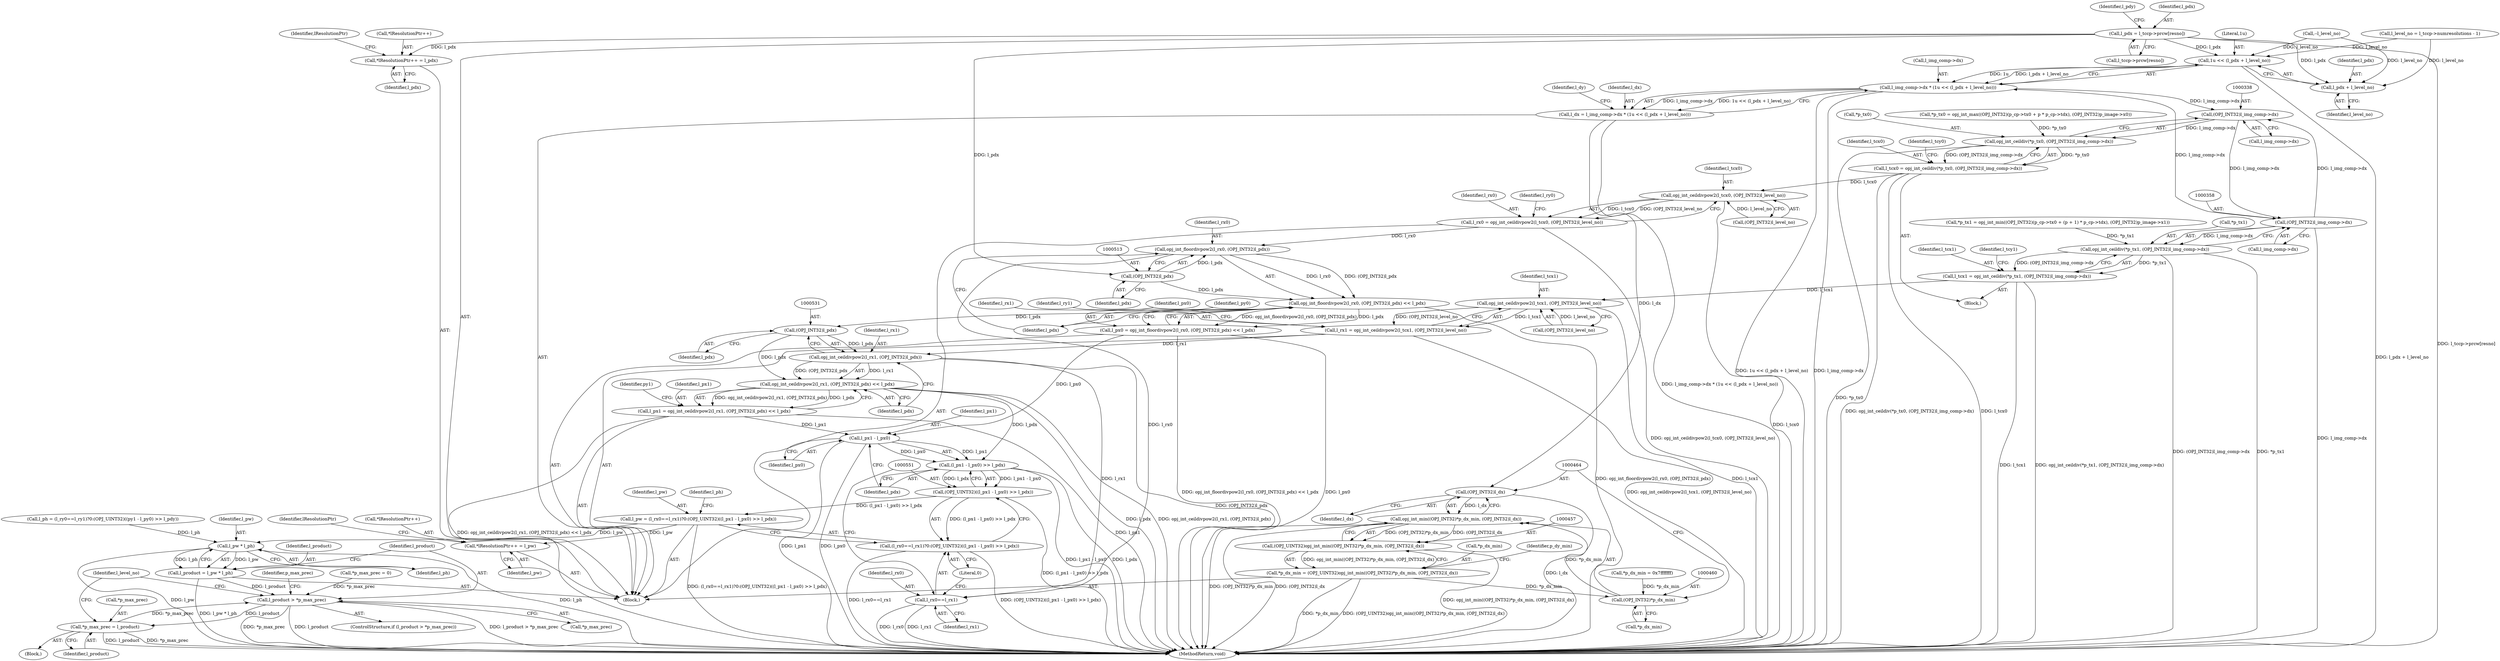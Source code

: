 digraph "0_openjpeg_5d00b719f4b93b1445e6fb4c766b9a9883c57949@array" {
"1000407" [label="(Call,l_pdx = l_tccp->prcw[resno])"];
"1000421" [label="(Call,*lResolutionPtr++ = l_pdx)"];
"1000437" [label="(Call,1u << (l_pdx + l_level_no))"];
"1000433" [label="(Call,l_img_comp->dx * (1u << (l_pdx + l_level_no)))"];
"1000337" [label="(Call,(OPJ_INT32)l_img_comp->dx)"];
"1000334" [label="(Call,opj_int_ceildiv(*p_tx0, (OPJ_INT32)l_img_comp->dx))"];
"1000332" [label="(Call,l_tcx0 = opj_int_ceildiv(*p_tx0, (OPJ_INT32)l_img_comp->dx))"];
"1000481" [label="(Call,opj_int_ceildivpow2(l_tcx0, (OPJ_INT32)l_level_no))"];
"1000479" [label="(Call,l_rx0 = opj_int_ceildivpow2(l_tcx0, (OPJ_INT32)l_level_no))"];
"1000510" [label="(Call,opj_int_floordivpow2(l_rx0, (OPJ_INT32)l_pdx))"];
"1000509" [label="(Call,opj_int_floordivpow2(l_rx0, (OPJ_INT32)l_pdx) << l_pdx)"];
"1000507" [label="(Call,l_px0 = opj_int_floordivpow2(l_rx0, (OPJ_INT32)l_pdx) << l_pdx)"];
"1000553" [label="(Call,l_px1 - l_px0)"];
"1000552" [label="(Call,(l_px1 - l_px0) >> l_pdx)"];
"1000550" [label="(Call,(OPJ_UINT32)((l_px1 - l_px0) >> l_pdx))"];
"1000543" [label="(Call,l_pw = (l_rx0==l_rx1)?0:(OPJ_UINT32)((l_px1 - l_px0) >> l_pdx))"];
"1000571" [label="(Call,*lResolutionPtr++ = l_pw)"];
"1000583" [label="(Call,l_pw * l_ph)"];
"1000581" [label="(Call,l_product = l_pw * l_ph)"];
"1000587" [label="(Call,l_product > *p_max_prec)"];
"1000592" [label="(Call,*p_max_prec = l_product)"];
"1000545" [label="(Call,(l_rx0==l_rx1)?0:(OPJ_UINT32)((l_px1 - l_px0) >> l_pdx))"];
"1000530" [label="(Call,(OPJ_INT32)l_pdx)"];
"1000528" [label="(Call,opj_int_ceildivpow2(l_rx1, (OPJ_INT32)l_pdx))"];
"1000527" [label="(Call,opj_int_ceildivpow2(l_rx1, (OPJ_INT32)l_pdx) << l_pdx)"];
"1000525" [label="(Call,l_px1 = opj_int_ceildivpow2(l_rx1, (OPJ_INT32)l_pdx) << l_pdx)"];
"1000546" [label="(Call,l_rx0==l_rx1)"];
"1000357" [label="(Call,(OPJ_INT32)l_img_comp->dx)"];
"1000354" [label="(Call,opj_int_ceildiv(*p_tx1, (OPJ_INT32)l_img_comp->dx))"];
"1000352" [label="(Call,l_tcx1 = opj_int_ceildiv(*p_tx1, (OPJ_INT32)l_img_comp->dx))"];
"1000495" [label="(Call,opj_int_ceildivpow2(l_tcx1, (OPJ_INT32)l_level_no))"];
"1000493" [label="(Call,l_rx1 = opj_int_ceildivpow2(l_tcx1, (OPJ_INT32)l_level_no))"];
"1000431" [label="(Call,l_dx = l_img_comp->dx * (1u << (l_pdx + l_level_no)))"];
"1000463" [label="(Call,(OPJ_INT32)l_dx)"];
"1000458" [label="(Call,opj_int_min((OPJ_INT32)*p_dx_min, (OPJ_INT32)l_dx))"];
"1000456" [label="(Call,(OPJ_UINT32)opj_int_min((OPJ_INT32)*p_dx_min, (OPJ_INT32)l_dx))"];
"1000453" [label="(Call,*p_dx_min = (OPJ_UINT32)opj_int_min((OPJ_INT32)*p_dx_min, (OPJ_INT32)l_dx))"];
"1000459" [label="(Call,(OPJ_INT32)*p_dx_min)"];
"1000439" [label="(Call,l_pdx + l_level_no)"];
"1000512" [label="(Call,(OPJ_INT32)l_pdx)"];
"1000533" [label="(Identifier,l_pdx)"];
"1000339" [label="(Call,l_img_comp->dx)"];
"1000546" [label="(Call,l_rx0==l_rx1)"];
"1000595" [label="(Identifier,l_product)"];
"1000404" [label="(Block,)"];
"1000495" [label="(Call,opj_int_ceildivpow2(l_tcx1, (OPJ_INT32)l_level_no))"];
"1000433" [label="(Call,l_img_comp->dx * (1u << (l_pdx + l_level_no)))"];
"1000515" [label="(Identifier,l_pdx)"];
"1000386" [label="(Call,l_level_no = l_tccp->numresolutions - 1)"];
"1000415" [label="(Identifier,l_pdy)"];
"1000549" [label="(Literal,0)"];
"1000353" [label="(Identifier,l_tcx1)"];
"1000556" [label="(Identifier,l_pdx)"];
"1000596" [label="(Call,--l_level_no)"];
"1000530" [label="(Call,(OPJ_INT32)l_pdx)"];
"1000443" [label="(Identifier,l_dy)"];
"1000583" [label="(Call,l_pw * l_ph)"];
"1000352" [label="(Call,l_tcx1 = opj_int_ceildiv(*p_tx1, (OPJ_INT32)l_img_comp->dx))"];
"1000217" [label="(Call,*p_tx1 = opj_int_min((OPJ_INT32)(p_cp->tx0 + (p + 1) * p_cp->tdx), (OPJ_INT32)p_image->x1))"];
"1000511" [label="(Identifier,l_rx0)"];
"1000359" [label="(Call,l_img_comp->dx)"];
"1000343" [label="(Identifier,l_tcy0)"];
"1000602" [label="(MethodReturn,void)"];
"1000434" [label="(Call,l_img_comp->dx)"];
"1000582" [label="(Identifier,l_product)"];
"1000465" [label="(Identifier,l_dx)"];
"1000456" [label="(Call,(OPJ_UINT32)opj_int_min((OPJ_INT32)*p_dx_min, (OPJ_INT32)l_dx))"];
"1000408" [label="(Identifier,l_pdx)"];
"1000584" [label="(Identifier,l_pw)"];
"1000512" [label="(Call,(OPJ_INT32)l_pdx)"];
"1000571" [label="(Call,*lResolutionPtr++ = l_pw)"];
"1000526" [label="(Identifier,l_px1)"];
"1000440" [label="(Identifier,l_pdx)"];
"1000483" [label="(Call,(OPJ_INT32)l_level_no)"];
"1000508" [label="(Identifier,l_px0)"];
"1000281" [label="(Call,*p_max_prec = 0)"];
"1000197" [label="(Call,*p_tx0 = opj_int_max((OPJ_INT32)(p_cp->tx0 + p * p_cp->tdx), (OPJ_INT32)p_image->x0))"];
"1000585" [label="(Identifier,l_ph)"];
"1000494" [label="(Identifier,l_rx1)"];
"1000579" [label="(Identifier,lResolutionPtr)"];
"1000493" [label="(Call,l_rx1 = opj_int_ceildivpow2(l_tcx1, (OPJ_INT32)l_level_no))"];
"1000363" [label="(Identifier,l_tcy1)"];
"1000597" [label="(Identifier,l_level_no)"];
"1000557" [label="(Call,l_ph = (l_ry0==l_ry1)?0:(OPJ_UINT32)((py1 - l_py0) >> l_pdy))"];
"1000547" [label="(Identifier,l_rx0)"];
"1000587" [label="(Call,l_product > *p_max_prec)"];
"1000552" [label="(Call,(l_px1 - l_px0) >> l_pdx)"];
"1000588" [label="(Identifier,l_product)"];
"1000545" [label="(Call,(l_rx0==l_rx1)?0:(OPJ_UINT32)((l_px1 - l_px0) >> l_pdx))"];
"1000487" [label="(Identifier,l_ry0)"];
"1000479" [label="(Call,l_rx0 = opj_int_ceildivpow2(l_tcx0, (OPJ_INT32)l_level_no))"];
"1000589" [label="(Call,*p_max_prec)"];
"1000555" [label="(Identifier,l_px0)"];
"1000480" [label="(Identifier,l_rx0)"];
"1000501" [label="(Identifier,l_ry1)"];
"1000431" [label="(Call,l_dx = l_img_comp->dx * (1u << (l_pdx + l_level_no)))"];
"1000548" [label="(Identifier,l_rx1)"];
"1000544" [label="(Identifier,l_pw)"];
"1000289" [label="(Call,*p_dx_min = 0x7fffffff)"];
"1000425" [label="(Identifier,l_pdx)"];
"1000553" [label="(Call,l_px1 - l_px0)"];
"1000458" [label="(Call,opj_int_min((OPJ_INT32)*p_dx_min, (OPJ_INT32)l_dx))"];
"1000593" [label="(Call,*p_max_prec)"];
"1000441" [label="(Identifier,l_level_no)"];
"1000591" [label="(Block,)"];
"1000332" [label="(Call,l_tcx0 = opj_int_ceildiv(*p_tx0, (OPJ_INT32)l_img_comp->dx))"];
"1000532" [label="(Identifier,l_pdx)"];
"1000507" [label="(Call,l_px0 = opj_int_floordivpow2(l_rx0, (OPJ_INT32)l_pdx) << l_pdx)"];
"1000529" [label="(Identifier,l_rx1)"];
"1000514" [label="(Identifier,l_pdx)"];
"1000429" [label="(Identifier,lResolutionPtr)"];
"1000482" [label="(Identifier,l_tcx0)"];
"1000421" [label="(Call,*lResolutionPtr++ = l_pdx)"];
"1000572" [label="(Call,*lResolutionPtr++)"];
"1000517" [label="(Identifier,l_py0)"];
"1000357" [label="(Call,(OPJ_INT32)l_img_comp->dx)"];
"1000308" [label="(Block,)"];
"1000535" [label="(Identifier,py1)"];
"1000439" [label="(Call,l_pdx + l_level_no)"];
"1000481" [label="(Call,opj_int_ceildivpow2(l_tcx0, (OPJ_INT32)l_level_no))"];
"1000586" [label="(ControlStructure,if (l_product > *p_max_prec))"];
"1000463" [label="(Call,(OPJ_INT32)l_dx)"];
"1000592" [label="(Call,*p_max_prec = l_product)"];
"1000525" [label="(Call,l_px1 = opj_int_ceildivpow2(l_rx1, (OPJ_INT32)l_pdx) << l_pdx)"];
"1000334" [label="(Call,opj_int_ceildiv(*p_tx0, (OPJ_INT32)l_img_comp->dx))"];
"1000558" [label="(Identifier,l_ph)"];
"1000355" [label="(Call,*p_tx1)"];
"1000543" [label="(Call,l_pw = (l_rx0==l_rx1)?0:(OPJ_UINT32)((l_px1 - l_px0) >> l_pdx))"];
"1000554" [label="(Identifier,l_px1)"];
"1000468" [label="(Identifier,p_dy_min)"];
"1000422" [label="(Call,*lResolutionPtr++)"];
"1000333" [label="(Identifier,l_tcx0)"];
"1000527" [label="(Call,opj_int_ceildivpow2(l_rx1, (OPJ_INT32)l_pdx) << l_pdx)"];
"1000354" [label="(Call,opj_int_ceildiv(*p_tx1, (OPJ_INT32)l_img_comp->dx))"];
"1000437" [label="(Call,1u << (l_pdx + l_level_no))"];
"1000407" [label="(Call,l_pdx = l_tccp->prcw[resno])"];
"1000509" [label="(Call,opj_int_floordivpow2(l_rx0, (OPJ_INT32)l_pdx) << l_pdx)"];
"1000454" [label="(Call,*p_dx_min)"];
"1000438" [label="(Literal,1u)"];
"1000575" [label="(Identifier,l_pw)"];
"1000432" [label="(Identifier,l_dx)"];
"1000459" [label="(Call,(OPJ_INT32)*p_dx_min)"];
"1000496" [label="(Identifier,l_tcx1)"];
"1000550" [label="(Call,(OPJ_UINT32)((l_px1 - l_px0) >> l_pdx))"];
"1000453" [label="(Call,*p_dx_min = (OPJ_UINT32)opj_int_min((OPJ_INT32)*p_dx_min, (OPJ_INT32)l_dx))"];
"1000337" [label="(Call,(OPJ_INT32)l_img_comp->dx)"];
"1000497" [label="(Call,(OPJ_INT32)l_level_no)"];
"1000335" [label="(Call,*p_tx0)"];
"1000409" [label="(Call,l_tccp->prcw[resno])"];
"1000594" [label="(Identifier,p_max_prec)"];
"1000581" [label="(Call,l_product = l_pw * l_ph)"];
"1000510" [label="(Call,opj_int_floordivpow2(l_rx0, (OPJ_INT32)l_pdx))"];
"1000461" [label="(Call,*p_dx_min)"];
"1000528" [label="(Call,opj_int_ceildivpow2(l_rx1, (OPJ_INT32)l_pdx))"];
"1000407" -> "1000404"  [label="AST: "];
"1000407" -> "1000409"  [label="CFG: "];
"1000408" -> "1000407"  [label="AST: "];
"1000409" -> "1000407"  [label="AST: "];
"1000415" -> "1000407"  [label="CFG: "];
"1000407" -> "1000602"  [label="DDG: l_tccp->prcw[resno]"];
"1000407" -> "1000421"  [label="DDG: l_pdx"];
"1000407" -> "1000437"  [label="DDG: l_pdx"];
"1000407" -> "1000439"  [label="DDG: l_pdx"];
"1000407" -> "1000512"  [label="DDG: l_pdx"];
"1000421" -> "1000404"  [label="AST: "];
"1000421" -> "1000425"  [label="CFG: "];
"1000422" -> "1000421"  [label="AST: "];
"1000425" -> "1000421"  [label="AST: "];
"1000429" -> "1000421"  [label="CFG: "];
"1000437" -> "1000433"  [label="AST: "];
"1000437" -> "1000439"  [label="CFG: "];
"1000438" -> "1000437"  [label="AST: "];
"1000439" -> "1000437"  [label="AST: "];
"1000433" -> "1000437"  [label="CFG: "];
"1000437" -> "1000602"  [label="DDG: l_pdx + l_level_no"];
"1000437" -> "1000433"  [label="DDG: 1u"];
"1000437" -> "1000433"  [label="DDG: l_pdx + l_level_no"];
"1000596" -> "1000437"  [label="DDG: l_level_no"];
"1000386" -> "1000437"  [label="DDG: l_level_no"];
"1000433" -> "1000431"  [label="AST: "];
"1000434" -> "1000433"  [label="AST: "];
"1000431" -> "1000433"  [label="CFG: "];
"1000433" -> "1000602"  [label="DDG: 1u << (l_pdx + l_level_no)"];
"1000433" -> "1000602"  [label="DDG: l_img_comp->dx"];
"1000433" -> "1000337"  [label="DDG: l_img_comp->dx"];
"1000433" -> "1000431"  [label="DDG: l_img_comp->dx"];
"1000433" -> "1000431"  [label="DDG: 1u << (l_pdx + l_level_no)"];
"1000357" -> "1000433"  [label="DDG: l_img_comp->dx"];
"1000337" -> "1000334"  [label="AST: "];
"1000337" -> "1000339"  [label="CFG: "];
"1000338" -> "1000337"  [label="AST: "];
"1000339" -> "1000337"  [label="AST: "];
"1000334" -> "1000337"  [label="CFG: "];
"1000337" -> "1000334"  [label="DDG: l_img_comp->dx"];
"1000357" -> "1000337"  [label="DDG: l_img_comp->dx"];
"1000337" -> "1000357"  [label="DDG: l_img_comp->dx"];
"1000334" -> "1000332"  [label="AST: "];
"1000335" -> "1000334"  [label="AST: "];
"1000332" -> "1000334"  [label="CFG: "];
"1000334" -> "1000602"  [label="DDG: *p_tx0"];
"1000334" -> "1000332"  [label="DDG: *p_tx0"];
"1000334" -> "1000332"  [label="DDG: (OPJ_INT32)l_img_comp->dx"];
"1000197" -> "1000334"  [label="DDG: *p_tx0"];
"1000332" -> "1000308"  [label="AST: "];
"1000333" -> "1000332"  [label="AST: "];
"1000343" -> "1000332"  [label="CFG: "];
"1000332" -> "1000602"  [label="DDG: opj_int_ceildiv(*p_tx0, (OPJ_INT32)l_img_comp->dx)"];
"1000332" -> "1000602"  [label="DDG: l_tcx0"];
"1000332" -> "1000481"  [label="DDG: l_tcx0"];
"1000481" -> "1000479"  [label="AST: "];
"1000481" -> "1000483"  [label="CFG: "];
"1000482" -> "1000481"  [label="AST: "];
"1000483" -> "1000481"  [label="AST: "];
"1000479" -> "1000481"  [label="CFG: "];
"1000481" -> "1000602"  [label="DDG: l_tcx0"];
"1000481" -> "1000479"  [label="DDG: l_tcx0"];
"1000481" -> "1000479"  [label="DDG: (OPJ_INT32)l_level_no"];
"1000483" -> "1000481"  [label="DDG: l_level_no"];
"1000479" -> "1000404"  [label="AST: "];
"1000480" -> "1000479"  [label="AST: "];
"1000487" -> "1000479"  [label="CFG: "];
"1000479" -> "1000602"  [label="DDG: opj_int_ceildivpow2(l_tcx0, (OPJ_INT32)l_level_no)"];
"1000479" -> "1000510"  [label="DDG: l_rx0"];
"1000510" -> "1000509"  [label="AST: "];
"1000510" -> "1000512"  [label="CFG: "];
"1000511" -> "1000510"  [label="AST: "];
"1000512" -> "1000510"  [label="AST: "];
"1000515" -> "1000510"  [label="CFG: "];
"1000510" -> "1000509"  [label="DDG: l_rx0"];
"1000510" -> "1000509"  [label="DDG: (OPJ_INT32)l_pdx"];
"1000512" -> "1000510"  [label="DDG: l_pdx"];
"1000510" -> "1000546"  [label="DDG: l_rx0"];
"1000509" -> "1000507"  [label="AST: "];
"1000509" -> "1000515"  [label="CFG: "];
"1000515" -> "1000509"  [label="AST: "];
"1000507" -> "1000509"  [label="CFG: "];
"1000509" -> "1000602"  [label="DDG: opj_int_floordivpow2(l_rx0, (OPJ_INT32)l_pdx)"];
"1000509" -> "1000507"  [label="DDG: opj_int_floordivpow2(l_rx0, (OPJ_INT32)l_pdx)"];
"1000509" -> "1000507"  [label="DDG: l_pdx"];
"1000512" -> "1000509"  [label="DDG: l_pdx"];
"1000509" -> "1000530"  [label="DDG: l_pdx"];
"1000507" -> "1000404"  [label="AST: "];
"1000508" -> "1000507"  [label="AST: "];
"1000517" -> "1000507"  [label="CFG: "];
"1000507" -> "1000602"  [label="DDG: opj_int_floordivpow2(l_rx0, (OPJ_INT32)l_pdx) << l_pdx"];
"1000507" -> "1000602"  [label="DDG: l_px0"];
"1000507" -> "1000553"  [label="DDG: l_px0"];
"1000553" -> "1000552"  [label="AST: "];
"1000553" -> "1000555"  [label="CFG: "];
"1000554" -> "1000553"  [label="AST: "];
"1000555" -> "1000553"  [label="AST: "];
"1000556" -> "1000553"  [label="CFG: "];
"1000553" -> "1000602"  [label="DDG: l_px1"];
"1000553" -> "1000602"  [label="DDG: l_px0"];
"1000553" -> "1000552"  [label="DDG: l_px1"];
"1000553" -> "1000552"  [label="DDG: l_px0"];
"1000525" -> "1000553"  [label="DDG: l_px1"];
"1000552" -> "1000550"  [label="AST: "];
"1000552" -> "1000556"  [label="CFG: "];
"1000556" -> "1000552"  [label="AST: "];
"1000550" -> "1000552"  [label="CFG: "];
"1000552" -> "1000602"  [label="DDG: l_px1 - l_px0"];
"1000552" -> "1000602"  [label="DDG: l_pdx"];
"1000552" -> "1000550"  [label="DDG: l_px1 - l_px0"];
"1000552" -> "1000550"  [label="DDG: l_pdx"];
"1000527" -> "1000552"  [label="DDG: l_pdx"];
"1000550" -> "1000545"  [label="AST: "];
"1000551" -> "1000550"  [label="AST: "];
"1000545" -> "1000550"  [label="CFG: "];
"1000550" -> "1000602"  [label="DDG: (l_px1 - l_px0) >> l_pdx"];
"1000550" -> "1000543"  [label="DDG: (l_px1 - l_px0) >> l_pdx"];
"1000550" -> "1000545"  [label="DDG: (l_px1 - l_px0) >> l_pdx"];
"1000543" -> "1000404"  [label="AST: "];
"1000543" -> "1000545"  [label="CFG: "];
"1000544" -> "1000543"  [label="AST: "];
"1000545" -> "1000543"  [label="AST: "];
"1000558" -> "1000543"  [label="CFG: "];
"1000543" -> "1000602"  [label="DDG: (l_rx0==l_rx1)?0:(OPJ_UINT32)((l_px1 - l_px0) >> l_pdx)"];
"1000543" -> "1000571"  [label="DDG: l_pw"];
"1000543" -> "1000583"  [label="DDG: l_pw"];
"1000571" -> "1000404"  [label="AST: "];
"1000571" -> "1000575"  [label="CFG: "];
"1000572" -> "1000571"  [label="AST: "];
"1000575" -> "1000571"  [label="AST: "];
"1000579" -> "1000571"  [label="CFG: "];
"1000583" -> "1000581"  [label="AST: "];
"1000583" -> "1000585"  [label="CFG: "];
"1000584" -> "1000583"  [label="AST: "];
"1000585" -> "1000583"  [label="AST: "];
"1000581" -> "1000583"  [label="CFG: "];
"1000583" -> "1000602"  [label="DDG: l_pw"];
"1000583" -> "1000602"  [label="DDG: l_ph"];
"1000583" -> "1000581"  [label="DDG: l_pw"];
"1000583" -> "1000581"  [label="DDG: l_ph"];
"1000557" -> "1000583"  [label="DDG: l_ph"];
"1000581" -> "1000404"  [label="AST: "];
"1000582" -> "1000581"  [label="AST: "];
"1000588" -> "1000581"  [label="CFG: "];
"1000581" -> "1000602"  [label="DDG: l_pw * l_ph"];
"1000581" -> "1000587"  [label="DDG: l_product"];
"1000587" -> "1000586"  [label="AST: "];
"1000587" -> "1000589"  [label="CFG: "];
"1000588" -> "1000587"  [label="AST: "];
"1000589" -> "1000587"  [label="AST: "];
"1000594" -> "1000587"  [label="CFG: "];
"1000597" -> "1000587"  [label="CFG: "];
"1000587" -> "1000602"  [label="DDG: *p_max_prec"];
"1000587" -> "1000602"  [label="DDG: l_product"];
"1000587" -> "1000602"  [label="DDG: l_product > *p_max_prec"];
"1000281" -> "1000587"  [label="DDG: *p_max_prec"];
"1000592" -> "1000587"  [label="DDG: *p_max_prec"];
"1000587" -> "1000592"  [label="DDG: l_product"];
"1000592" -> "1000591"  [label="AST: "];
"1000592" -> "1000595"  [label="CFG: "];
"1000593" -> "1000592"  [label="AST: "];
"1000595" -> "1000592"  [label="AST: "];
"1000597" -> "1000592"  [label="CFG: "];
"1000592" -> "1000602"  [label="DDG: l_product"];
"1000592" -> "1000602"  [label="DDG: *p_max_prec"];
"1000545" -> "1000549"  [label="CFG: "];
"1000546" -> "1000545"  [label="AST: "];
"1000549" -> "1000545"  [label="AST: "];
"1000545" -> "1000602"  [label="DDG: (OPJ_UINT32)((l_px1 - l_px0) >> l_pdx)"];
"1000545" -> "1000602"  [label="DDG: l_rx0==l_rx1"];
"1000530" -> "1000528"  [label="AST: "];
"1000530" -> "1000532"  [label="CFG: "];
"1000531" -> "1000530"  [label="AST: "];
"1000532" -> "1000530"  [label="AST: "];
"1000528" -> "1000530"  [label="CFG: "];
"1000530" -> "1000528"  [label="DDG: l_pdx"];
"1000530" -> "1000527"  [label="DDG: l_pdx"];
"1000528" -> "1000527"  [label="AST: "];
"1000529" -> "1000528"  [label="AST: "];
"1000533" -> "1000528"  [label="CFG: "];
"1000528" -> "1000602"  [label="DDG: (OPJ_INT32)l_pdx"];
"1000528" -> "1000527"  [label="DDG: l_rx1"];
"1000528" -> "1000527"  [label="DDG: (OPJ_INT32)l_pdx"];
"1000493" -> "1000528"  [label="DDG: l_rx1"];
"1000528" -> "1000546"  [label="DDG: l_rx1"];
"1000527" -> "1000525"  [label="AST: "];
"1000527" -> "1000533"  [label="CFG: "];
"1000533" -> "1000527"  [label="AST: "];
"1000525" -> "1000527"  [label="CFG: "];
"1000527" -> "1000602"  [label="DDG: l_pdx"];
"1000527" -> "1000602"  [label="DDG: opj_int_ceildivpow2(l_rx1, (OPJ_INT32)l_pdx)"];
"1000527" -> "1000525"  [label="DDG: opj_int_ceildivpow2(l_rx1, (OPJ_INT32)l_pdx)"];
"1000527" -> "1000525"  [label="DDG: l_pdx"];
"1000525" -> "1000404"  [label="AST: "];
"1000526" -> "1000525"  [label="AST: "];
"1000535" -> "1000525"  [label="CFG: "];
"1000525" -> "1000602"  [label="DDG: l_px1"];
"1000525" -> "1000602"  [label="DDG: opj_int_ceildivpow2(l_rx1, (OPJ_INT32)l_pdx) << l_pdx"];
"1000546" -> "1000548"  [label="CFG: "];
"1000547" -> "1000546"  [label="AST: "];
"1000548" -> "1000546"  [label="AST: "];
"1000549" -> "1000546"  [label="CFG: "];
"1000551" -> "1000546"  [label="CFG: "];
"1000546" -> "1000602"  [label="DDG: l_rx1"];
"1000546" -> "1000602"  [label="DDG: l_rx0"];
"1000357" -> "1000354"  [label="AST: "];
"1000357" -> "1000359"  [label="CFG: "];
"1000358" -> "1000357"  [label="AST: "];
"1000359" -> "1000357"  [label="AST: "];
"1000354" -> "1000357"  [label="CFG: "];
"1000357" -> "1000602"  [label="DDG: l_img_comp->dx"];
"1000357" -> "1000354"  [label="DDG: l_img_comp->dx"];
"1000354" -> "1000352"  [label="AST: "];
"1000355" -> "1000354"  [label="AST: "];
"1000352" -> "1000354"  [label="CFG: "];
"1000354" -> "1000602"  [label="DDG: (OPJ_INT32)l_img_comp->dx"];
"1000354" -> "1000602"  [label="DDG: *p_tx1"];
"1000354" -> "1000352"  [label="DDG: *p_tx1"];
"1000354" -> "1000352"  [label="DDG: (OPJ_INT32)l_img_comp->dx"];
"1000217" -> "1000354"  [label="DDG: *p_tx1"];
"1000352" -> "1000308"  [label="AST: "];
"1000353" -> "1000352"  [label="AST: "];
"1000363" -> "1000352"  [label="CFG: "];
"1000352" -> "1000602"  [label="DDG: l_tcx1"];
"1000352" -> "1000602"  [label="DDG: opj_int_ceildiv(*p_tx1, (OPJ_INT32)l_img_comp->dx)"];
"1000352" -> "1000495"  [label="DDG: l_tcx1"];
"1000495" -> "1000493"  [label="AST: "];
"1000495" -> "1000497"  [label="CFG: "];
"1000496" -> "1000495"  [label="AST: "];
"1000497" -> "1000495"  [label="AST: "];
"1000493" -> "1000495"  [label="CFG: "];
"1000495" -> "1000602"  [label="DDG: l_tcx1"];
"1000495" -> "1000493"  [label="DDG: l_tcx1"];
"1000495" -> "1000493"  [label="DDG: (OPJ_INT32)l_level_no"];
"1000497" -> "1000495"  [label="DDG: l_level_no"];
"1000493" -> "1000404"  [label="AST: "];
"1000494" -> "1000493"  [label="AST: "];
"1000501" -> "1000493"  [label="CFG: "];
"1000493" -> "1000602"  [label="DDG: opj_int_ceildivpow2(l_tcx1, (OPJ_INT32)l_level_no)"];
"1000431" -> "1000404"  [label="AST: "];
"1000432" -> "1000431"  [label="AST: "];
"1000443" -> "1000431"  [label="CFG: "];
"1000431" -> "1000602"  [label="DDG: l_img_comp->dx * (1u << (l_pdx + l_level_no))"];
"1000431" -> "1000463"  [label="DDG: l_dx"];
"1000463" -> "1000458"  [label="AST: "];
"1000463" -> "1000465"  [label="CFG: "];
"1000464" -> "1000463"  [label="AST: "];
"1000465" -> "1000463"  [label="AST: "];
"1000458" -> "1000463"  [label="CFG: "];
"1000463" -> "1000602"  [label="DDG: l_dx"];
"1000463" -> "1000458"  [label="DDG: l_dx"];
"1000458" -> "1000456"  [label="AST: "];
"1000459" -> "1000458"  [label="AST: "];
"1000456" -> "1000458"  [label="CFG: "];
"1000458" -> "1000602"  [label="DDG: (OPJ_INT32)*p_dx_min"];
"1000458" -> "1000602"  [label="DDG: (OPJ_INT32)l_dx"];
"1000458" -> "1000456"  [label="DDG: (OPJ_INT32)*p_dx_min"];
"1000458" -> "1000456"  [label="DDG: (OPJ_INT32)l_dx"];
"1000459" -> "1000458"  [label="DDG: *p_dx_min"];
"1000456" -> "1000453"  [label="AST: "];
"1000457" -> "1000456"  [label="AST: "];
"1000453" -> "1000456"  [label="CFG: "];
"1000456" -> "1000602"  [label="DDG: opj_int_min((OPJ_INT32)*p_dx_min, (OPJ_INT32)l_dx)"];
"1000456" -> "1000453"  [label="DDG: opj_int_min((OPJ_INT32)*p_dx_min, (OPJ_INT32)l_dx)"];
"1000453" -> "1000404"  [label="AST: "];
"1000454" -> "1000453"  [label="AST: "];
"1000468" -> "1000453"  [label="CFG: "];
"1000453" -> "1000602"  [label="DDG: *p_dx_min"];
"1000453" -> "1000602"  [label="DDG: (OPJ_UINT32)opj_int_min((OPJ_INT32)*p_dx_min, (OPJ_INT32)l_dx)"];
"1000453" -> "1000459"  [label="DDG: *p_dx_min"];
"1000459" -> "1000461"  [label="CFG: "];
"1000460" -> "1000459"  [label="AST: "];
"1000461" -> "1000459"  [label="AST: "];
"1000464" -> "1000459"  [label="CFG: "];
"1000289" -> "1000459"  [label="DDG: *p_dx_min"];
"1000439" -> "1000441"  [label="CFG: "];
"1000440" -> "1000439"  [label="AST: "];
"1000441" -> "1000439"  [label="AST: "];
"1000596" -> "1000439"  [label="DDG: l_level_no"];
"1000386" -> "1000439"  [label="DDG: l_level_no"];
"1000512" -> "1000514"  [label="CFG: "];
"1000513" -> "1000512"  [label="AST: "];
"1000514" -> "1000512"  [label="AST: "];
}
